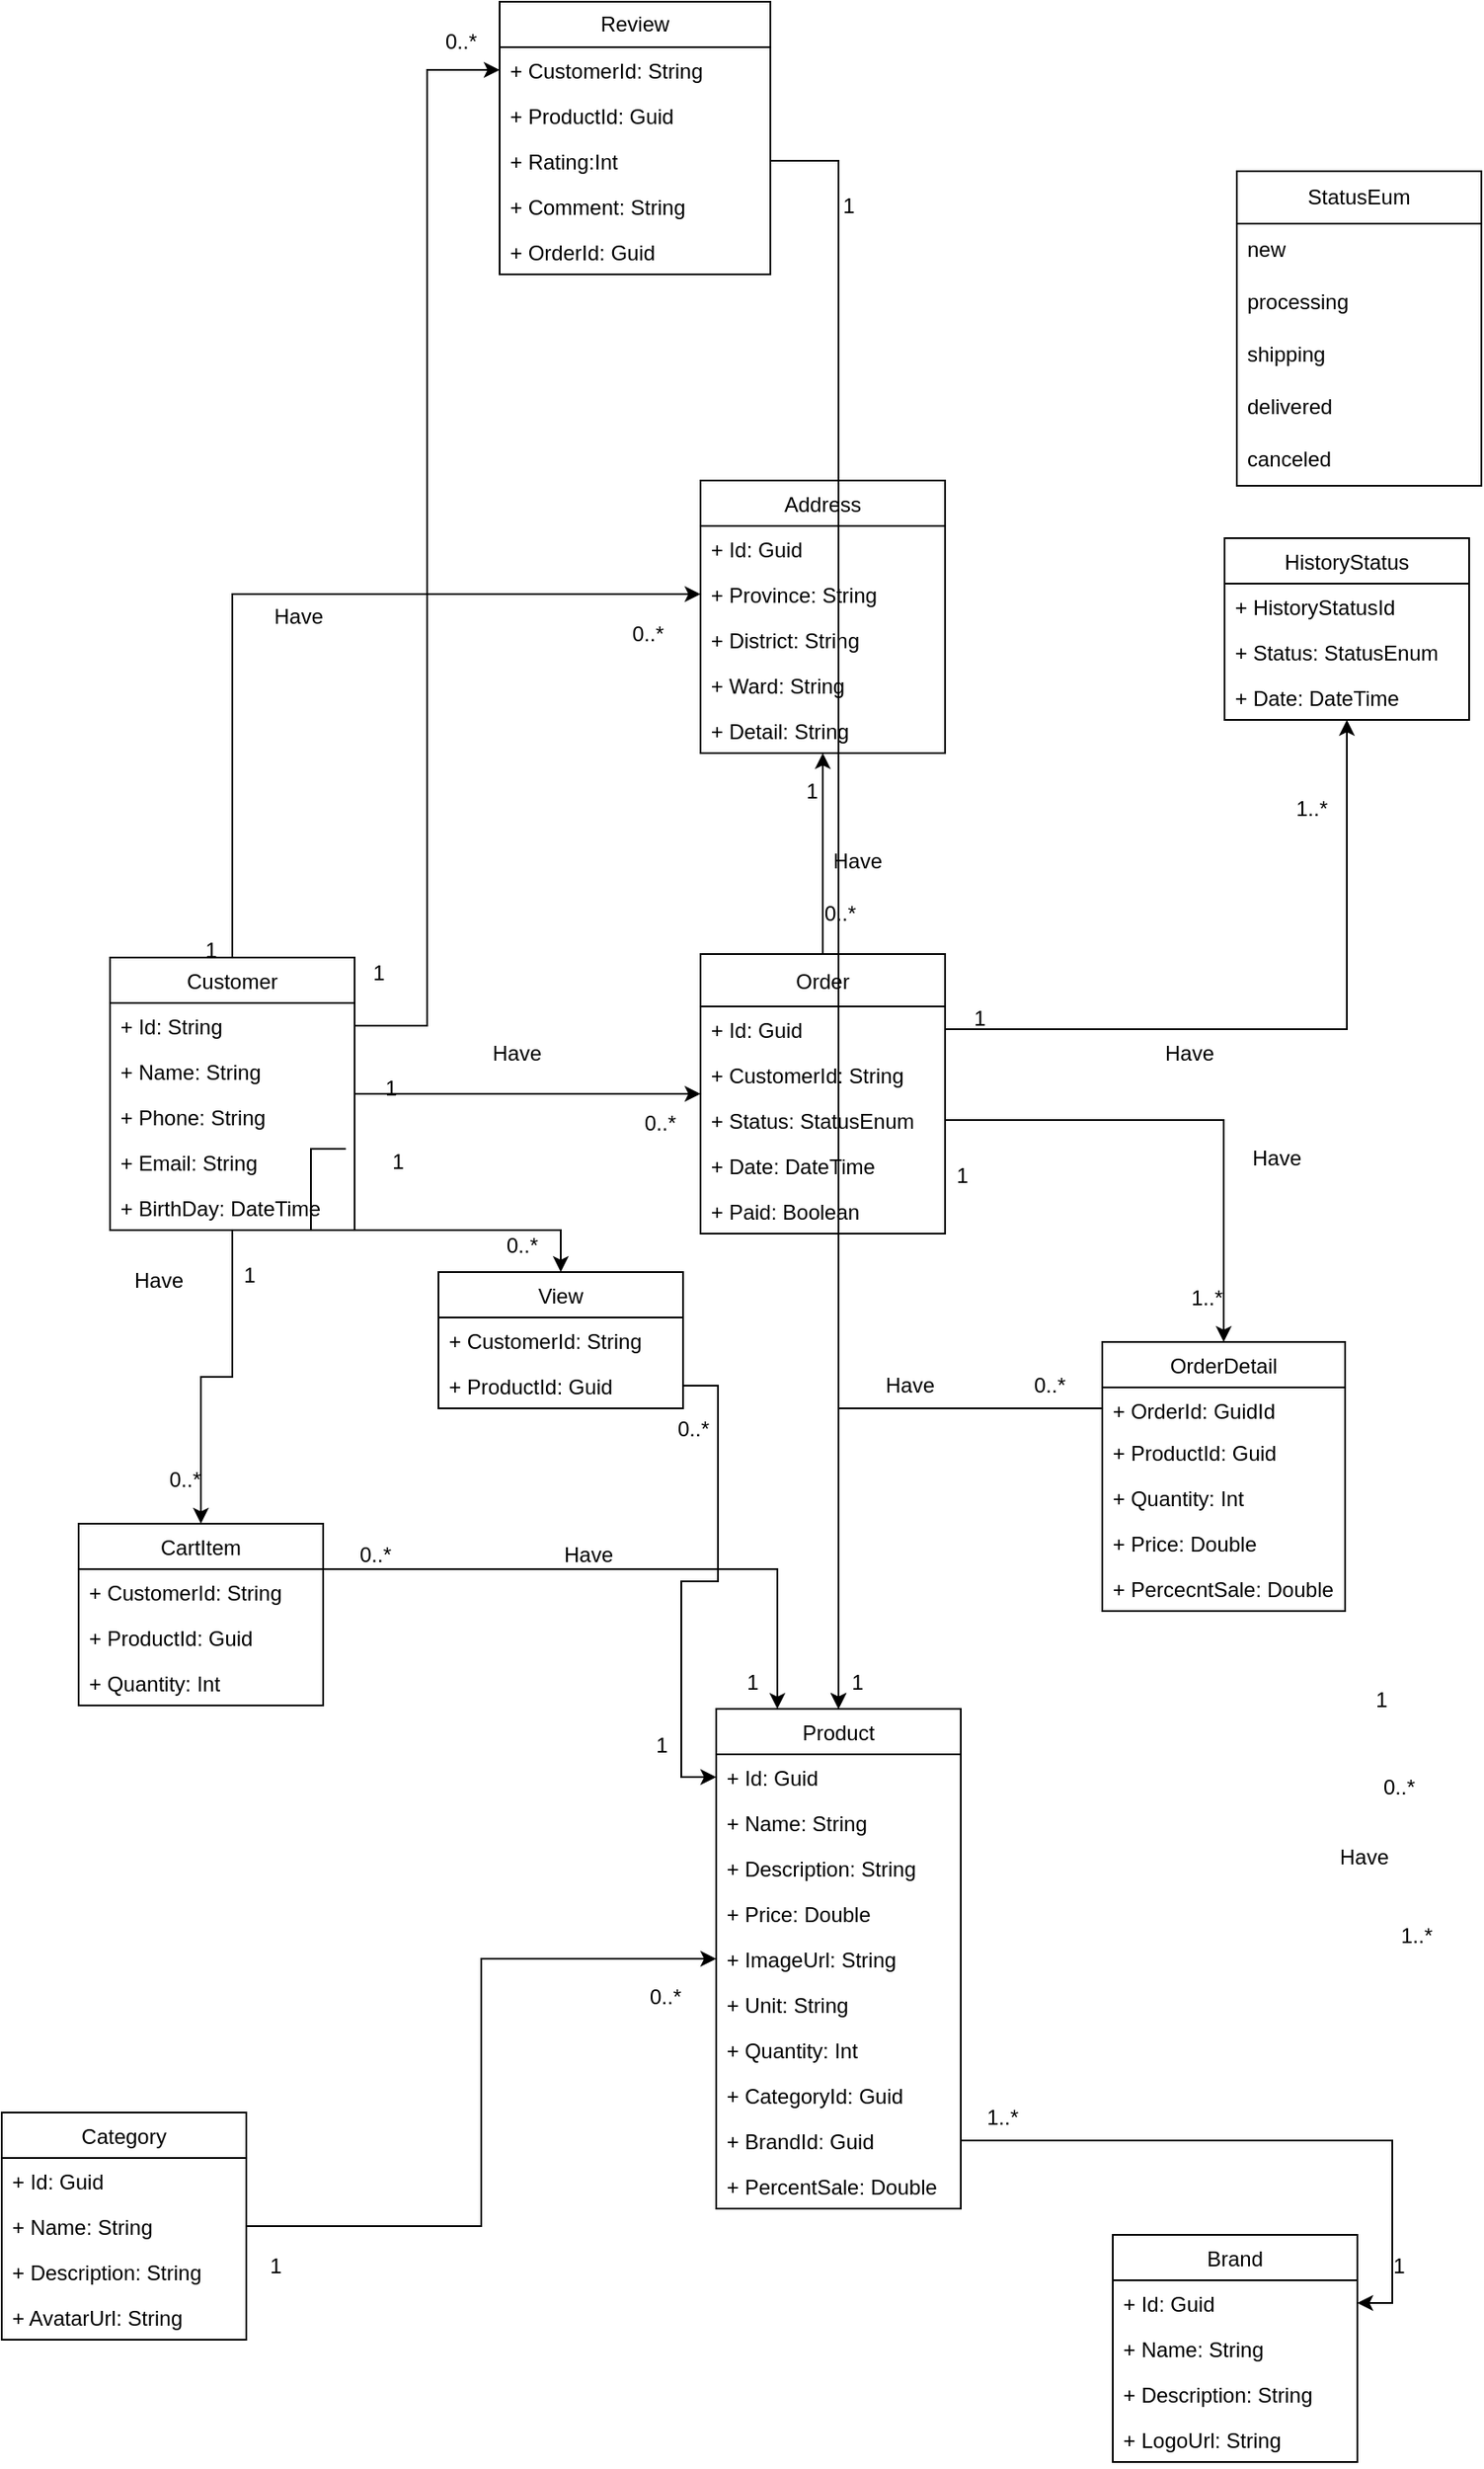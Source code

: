 <mxfile version="21.0.6" type="device"><diagram id="C5RBs43oDa-KdzZeNtuy" name="Page-1"><mxGraphModel dx="2977" dy="2084" grid="0" gridSize="10" guides="1" tooltips="1" connect="1" arrows="1" fold="1" page="1" pageScale="1" pageWidth="827" pageHeight="1169" math="0" shadow="0"><root><mxCell id="WIyWlLk6GJQsqaUBKTNV-0"/><mxCell id="WIyWlLk6GJQsqaUBKTNV-1" parent="WIyWlLk6GJQsqaUBKTNV-0"/><mxCell id="mDzmJwolwOswNW1QWuej-16" value="Category" style="swimlane;fontStyle=0;childLayout=stackLayout;horizontal=1;startSize=26;fillColor=none;horizontalStack=0;resizeParent=1;resizeParentMax=0;resizeLast=0;collapsible=1;marginBottom=0;" parent="WIyWlLk6GJQsqaUBKTNV-1" vertex="1"><mxGeometry x="-20" y="701" width="140" height="130" as="geometry"/></mxCell><mxCell id="mDzmJwolwOswNW1QWuej-17" value="+ Id: Guid" style="text;strokeColor=none;fillColor=none;align=left;verticalAlign=top;spacingLeft=4;spacingRight=4;overflow=hidden;rotatable=0;points=[[0,0.5],[1,0.5]];portConstraint=eastwest;" parent="mDzmJwolwOswNW1QWuej-16" vertex="1"><mxGeometry y="26" width="140" height="26" as="geometry"/></mxCell><mxCell id="mDzmJwolwOswNW1QWuej-18" value="+ Name: String" style="text;strokeColor=none;fillColor=none;align=left;verticalAlign=top;spacingLeft=4;spacingRight=4;overflow=hidden;rotatable=0;points=[[0,0.5],[1,0.5]];portConstraint=eastwest;" parent="mDzmJwolwOswNW1QWuej-16" vertex="1"><mxGeometry y="52" width="140" height="26" as="geometry"/></mxCell><mxCell id="mDzmJwolwOswNW1QWuej-19" value="+ Description: String" style="text;strokeColor=none;fillColor=none;align=left;verticalAlign=top;spacingLeft=4;spacingRight=4;overflow=hidden;rotatable=0;points=[[0,0.5],[1,0.5]];portConstraint=eastwest;" parent="mDzmJwolwOswNW1QWuej-16" vertex="1"><mxGeometry y="78" width="140" height="26" as="geometry"/></mxCell><mxCell id="mDzmJwolwOswNW1QWuej-20" value="+ AvatarUrl: String" style="text;strokeColor=none;fillColor=none;align=left;verticalAlign=top;spacingLeft=4;spacingRight=4;overflow=hidden;rotatable=0;points=[[0,0.5],[1,0.5]];portConstraint=eastwest;" parent="mDzmJwolwOswNW1QWuej-16" vertex="1"><mxGeometry y="104" width="140" height="26" as="geometry"/></mxCell><mxCell id="mDzmJwolwOswNW1QWuej-94" style="edgeStyle=orthogonalEdgeStyle;rounded=0;orthogonalLoop=1;jettySize=auto;html=1;exitX=1;exitY=0.25;exitDx=0;exitDy=0;entryX=0.25;entryY=0;entryDx=0;entryDy=0;" parent="WIyWlLk6GJQsqaUBKTNV-1" source="mDzmJwolwOswNW1QWuej-21" target="mDzmJwolwOswNW1QWuej-0" edge="1"><mxGeometry relative="1" as="geometry"/></mxCell><mxCell id="mDzmJwolwOswNW1QWuej-21" value="CartItem" style="swimlane;fontStyle=0;childLayout=stackLayout;horizontal=1;startSize=26;fillColor=none;horizontalStack=0;resizeParent=1;resizeParentMax=0;resizeLast=0;collapsible=1;marginBottom=0;" parent="WIyWlLk6GJQsqaUBKTNV-1" vertex="1"><mxGeometry x="24" y="364" width="140" height="104" as="geometry"/></mxCell><mxCell id="mDzmJwolwOswNW1QWuej-23" value="+ CustomerId: String" style="text;strokeColor=none;fillColor=none;align=left;verticalAlign=top;spacingLeft=4;spacingRight=4;overflow=hidden;rotatable=0;points=[[0,0.5],[1,0.5]];portConstraint=eastwest;" parent="mDzmJwolwOswNW1QWuej-21" vertex="1"><mxGeometry y="26" width="140" height="26" as="geometry"/></mxCell><mxCell id="mDzmJwolwOswNW1QWuej-24" value="+ ProductId: Guid" style="text;strokeColor=none;fillColor=none;align=left;verticalAlign=top;spacingLeft=4;spacingRight=4;overflow=hidden;rotatable=0;points=[[0,0.5],[1,0.5]];portConstraint=eastwest;" parent="mDzmJwolwOswNW1QWuej-21" vertex="1"><mxGeometry y="52" width="140" height="26" as="geometry"/></mxCell><mxCell id="mDzmJwolwOswNW1QWuej-25" value="+ Quantity: Int" style="text;strokeColor=none;fillColor=none;align=left;verticalAlign=top;spacingLeft=4;spacingRight=4;overflow=hidden;rotatable=0;points=[[0,0.5],[1,0.5]];portConstraint=eastwest;" parent="mDzmJwolwOswNW1QWuej-21" vertex="1"><mxGeometry y="78" width="140" height="26" as="geometry"/></mxCell><mxCell id="mDzmJwolwOswNW1QWuej-26" value="Address" style="swimlane;fontStyle=0;childLayout=stackLayout;horizontal=1;startSize=26;fillColor=none;horizontalStack=0;resizeParent=1;resizeParentMax=0;resizeLast=0;collapsible=1;marginBottom=0;" parent="WIyWlLk6GJQsqaUBKTNV-1" vertex="1"><mxGeometry x="380" y="-233" width="140" height="156" as="geometry"/></mxCell><mxCell id="mDzmJwolwOswNW1QWuej-27" value="+ Id: Guid" style="text;strokeColor=none;fillColor=none;align=left;verticalAlign=top;spacingLeft=4;spacingRight=4;overflow=hidden;rotatable=0;points=[[0,0.5],[1,0.5]];portConstraint=eastwest;" parent="mDzmJwolwOswNW1QWuej-26" vertex="1"><mxGeometry y="26" width="140" height="26" as="geometry"/></mxCell><mxCell id="mDzmJwolwOswNW1QWuej-28" value="+ Province: String" style="text;strokeColor=none;fillColor=none;align=left;verticalAlign=top;spacingLeft=4;spacingRight=4;overflow=hidden;rotatable=0;points=[[0,0.5],[1,0.5]];portConstraint=eastwest;" parent="mDzmJwolwOswNW1QWuej-26" vertex="1"><mxGeometry y="52" width="140" height="26" as="geometry"/></mxCell><mxCell id="mDzmJwolwOswNW1QWuej-29" value="+ District: String" style="text;strokeColor=none;fillColor=none;align=left;verticalAlign=top;spacingLeft=4;spacingRight=4;overflow=hidden;rotatable=0;points=[[0,0.5],[1,0.5]];portConstraint=eastwest;" parent="mDzmJwolwOswNW1QWuej-26" vertex="1"><mxGeometry y="78" width="140" height="26" as="geometry"/></mxCell><mxCell id="mDzmJwolwOswNW1QWuej-30" value="+ Ward: String" style="text;strokeColor=none;fillColor=none;align=left;verticalAlign=top;spacingLeft=4;spacingRight=4;overflow=hidden;rotatable=0;points=[[0,0.5],[1,0.5]];portConstraint=eastwest;" parent="mDzmJwolwOswNW1QWuej-26" vertex="1"><mxGeometry y="104" width="140" height="26" as="geometry"/></mxCell><mxCell id="k-5oP7KKYX7GasBhULWU-1" value="+ Detail: String" style="text;strokeColor=none;fillColor=none;align=left;verticalAlign=top;spacingLeft=4;spacingRight=4;overflow=hidden;rotatable=0;points=[[0,0.5],[1,0.5]];portConstraint=eastwest;" parent="mDzmJwolwOswNW1QWuej-26" vertex="1"><mxGeometry y="130" width="140" height="26" as="geometry"/></mxCell><mxCell id="mDzmJwolwOswNW1QWuej-96" style="edgeStyle=orthogonalEdgeStyle;rounded=0;orthogonalLoop=1;jettySize=auto;html=1;exitX=0.5;exitY=0;exitDx=0;exitDy=0;" parent="WIyWlLk6GJQsqaUBKTNV-1" source="mDzmJwolwOswNW1QWuej-36" target="mDzmJwolwOswNW1QWuej-26" edge="1"><mxGeometry relative="1" as="geometry"/></mxCell><mxCell id="mDzmJwolwOswNW1QWuej-36" value="Order" style="swimlane;fontStyle=0;childLayout=stackLayout;horizontal=1;startSize=30;fillColor=none;horizontalStack=0;resizeParent=1;resizeParentMax=0;resizeLast=0;collapsible=1;marginBottom=0;" parent="WIyWlLk6GJQsqaUBKTNV-1" vertex="1"><mxGeometry x="380" y="38" width="140" height="160" as="geometry"/></mxCell><mxCell id="mDzmJwolwOswNW1QWuej-37" value="+ Id: Guid" style="text;strokeColor=none;fillColor=none;align=left;verticalAlign=top;spacingLeft=4;spacingRight=4;overflow=hidden;rotatable=0;points=[[0,0.5],[1,0.5]];portConstraint=eastwest;" parent="mDzmJwolwOswNW1QWuej-36" vertex="1"><mxGeometry y="30" width="140" height="26" as="geometry"/></mxCell><mxCell id="mDzmJwolwOswNW1QWuej-38" value="+ CustomerId: String" style="text;strokeColor=none;fillColor=none;align=left;verticalAlign=top;spacingLeft=4;spacingRight=4;overflow=hidden;rotatable=0;points=[[0,0.5],[1,0.5]];portConstraint=eastwest;" parent="mDzmJwolwOswNW1QWuej-36" vertex="1"><mxGeometry y="56" width="140" height="26" as="geometry"/></mxCell><mxCell id="mDzmJwolwOswNW1QWuej-39" value="+ Status: StatusEnum" style="text;strokeColor=none;fillColor=none;align=left;verticalAlign=top;spacingLeft=4;spacingRight=4;overflow=hidden;rotatable=0;points=[[0,0.5],[1,0.5]];portConstraint=eastwest;" parent="mDzmJwolwOswNW1QWuej-36" vertex="1"><mxGeometry y="82" width="140" height="26" as="geometry"/></mxCell><mxCell id="mDzmJwolwOswNW1QWuej-40" value="+ Date: DateTime" style="text;strokeColor=none;fillColor=none;align=left;verticalAlign=top;spacingLeft=4;spacingRight=4;overflow=hidden;rotatable=0;points=[[0,0.5],[1,0.5]];portConstraint=eastwest;" parent="mDzmJwolwOswNW1QWuej-36" vertex="1"><mxGeometry y="108" width="140" height="26" as="geometry"/></mxCell><mxCell id="k-5oP7KKYX7GasBhULWU-15" value="+ Paid: Boolean" style="text;strokeColor=none;fillColor=none;align=left;verticalAlign=top;spacingLeft=4;spacingRight=4;overflow=hidden;rotatable=0;points=[[0,0.5],[1,0.5]];portConstraint=eastwest;" parent="mDzmJwolwOswNW1QWuej-36" vertex="1"><mxGeometry y="134" width="140" height="26" as="geometry"/></mxCell><mxCell id="mDzmJwolwOswNW1QWuej-41" value="OrderDetail" style="swimlane;fontStyle=0;childLayout=stackLayout;horizontal=1;startSize=26;fillColor=none;horizontalStack=0;resizeParent=1;resizeParentMax=0;resizeLast=0;collapsible=1;marginBottom=0;" parent="WIyWlLk6GJQsqaUBKTNV-1" vertex="1"><mxGeometry x="610" y="260" width="139" height="154" as="geometry"/></mxCell><mxCell id="mDzmJwolwOswNW1QWuej-42" value="+ OrderId: GuidId" style="text;strokeColor=none;fillColor=none;align=left;verticalAlign=top;spacingLeft=4;spacingRight=4;overflow=hidden;rotatable=0;points=[[0,0.5],[1,0.5]];portConstraint=eastwest;" parent="mDzmJwolwOswNW1QWuej-41" vertex="1"><mxGeometry y="26" width="139" height="24" as="geometry"/></mxCell><mxCell id="mDzmJwolwOswNW1QWuej-43" value="+ ProductId: Guid" style="text;strokeColor=none;fillColor=none;align=left;verticalAlign=top;spacingLeft=4;spacingRight=4;overflow=hidden;rotatable=0;points=[[0,0.5],[1,0.5]];portConstraint=eastwest;" parent="mDzmJwolwOswNW1QWuej-41" vertex="1"><mxGeometry y="50" width="139" height="26" as="geometry"/></mxCell><mxCell id="mDzmJwolwOswNW1QWuej-44" value="+ Quantity: Int" style="text;strokeColor=none;fillColor=none;align=left;verticalAlign=top;spacingLeft=4;spacingRight=4;overflow=hidden;rotatable=0;points=[[0,0.5],[1,0.5]];portConstraint=eastwest;" parent="mDzmJwolwOswNW1QWuej-41" vertex="1"><mxGeometry y="76" width="139" height="26" as="geometry"/></mxCell><mxCell id="mDzmJwolwOswNW1QWuej-45" value="+ Price: Double" style="text;strokeColor=none;fillColor=none;align=left;verticalAlign=top;spacingLeft=4;spacingRight=4;overflow=hidden;rotatable=0;points=[[0,0.5],[1,0.5]];portConstraint=eastwest;" parent="mDzmJwolwOswNW1QWuej-41" vertex="1"><mxGeometry y="102" width="139" height="26" as="geometry"/></mxCell><mxCell id="qrwldXHXab-Jfri_0_U7-14" value="+ PercecntSale: Double" style="text;strokeColor=none;fillColor=none;align=left;verticalAlign=top;spacingLeft=4;spacingRight=4;overflow=hidden;rotatable=0;points=[[0,0.5],[1,0.5]];portConstraint=eastwest;" parent="mDzmJwolwOswNW1QWuej-41" vertex="1"><mxGeometry y="128" width="139" height="26" as="geometry"/></mxCell><mxCell id="mDzmJwolwOswNW1QWuej-46" value="HistoryStatus" style="swimlane;fontStyle=0;childLayout=stackLayout;horizontal=1;startSize=26;fillColor=none;horizontalStack=0;resizeParent=1;resizeParentMax=0;resizeLast=0;collapsible=1;marginBottom=0;" parent="WIyWlLk6GJQsqaUBKTNV-1" vertex="1"><mxGeometry x="680" y="-200" width="140" height="104" as="geometry"/></mxCell><mxCell id="mDzmJwolwOswNW1QWuej-47" value="+ HistoryStatusId" style="text;strokeColor=none;fillColor=none;align=left;verticalAlign=top;spacingLeft=4;spacingRight=4;overflow=hidden;rotatable=0;points=[[0,0.5],[1,0.5]];portConstraint=eastwest;" parent="mDzmJwolwOswNW1QWuej-46" vertex="1"><mxGeometry y="26" width="140" height="26" as="geometry"/></mxCell><mxCell id="mDzmJwolwOswNW1QWuej-48" value="+ Status: StatusEnum" style="text;strokeColor=none;fillColor=none;align=left;verticalAlign=top;spacingLeft=4;spacingRight=4;overflow=hidden;rotatable=0;points=[[0,0.5],[1,0.5]];portConstraint=eastwest;" parent="mDzmJwolwOswNW1QWuej-46" vertex="1"><mxGeometry y="52" width="140" height="26" as="geometry"/></mxCell><mxCell id="mDzmJwolwOswNW1QWuej-49" value="+ Date: DateTime" style="text;strokeColor=none;fillColor=none;align=left;verticalAlign=top;spacingLeft=4;spacingRight=4;overflow=hidden;rotatable=0;points=[[0,0.5],[1,0.5]];portConstraint=eastwest;" parent="mDzmJwolwOswNW1QWuej-46" vertex="1"><mxGeometry y="78" width="140" height="26" as="geometry"/></mxCell><mxCell id="mDzmJwolwOswNW1QWuej-61" value="0..*" style="text;html=1;strokeColor=none;fillColor=none;align=center;verticalAlign=middle;whiteSpace=wrap;rounded=0;" parent="WIyWlLk6GJQsqaUBKTNV-1" vertex="1"><mxGeometry x="164" y="367" width="60" height="30" as="geometry"/></mxCell><mxCell id="mDzmJwolwOswNW1QWuej-62" value="1..*" style="text;html=1;strokeColor=none;fillColor=none;align=center;verticalAlign=middle;whiteSpace=wrap;rounded=0;" parent="WIyWlLk6GJQsqaUBKTNV-1" vertex="1"><mxGeometry x="760" y="585" width="60" height="30" as="geometry"/></mxCell><mxCell id="mDzmJwolwOswNW1QWuej-65" value="" style="group" parent="WIyWlLk6GJQsqaUBKTNV-1" vertex="1" connectable="0"><mxGeometry x="170" y="100" width="220" height="50" as="geometry"/></mxCell><mxCell id="mDzmJwolwOswNW1QWuej-63" value="1" style="text;html=1;strokeColor=none;fillColor=none;align=center;verticalAlign=middle;whiteSpace=wrap;rounded=0;" parent="mDzmJwolwOswNW1QWuej-65" vertex="1"><mxGeometry width="66" height="30" as="geometry"/></mxCell><mxCell id="mDzmJwolwOswNW1QWuej-64" value="0..*" style="text;html=1;strokeColor=none;fillColor=none;align=center;verticalAlign=middle;whiteSpace=wrap;rounded=0;" parent="mDzmJwolwOswNW1QWuej-65" vertex="1"><mxGeometry x="154" y="20" width="66" height="30" as="geometry"/></mxCell><mxCell id="mDzmJwolwOswNW1QWuej-80" value="" style="group" parent="WIyWlLk6GJQsqaUBKTNV-1" vertex="1" connectable="0"><mxGeometry x="500" y="150" width="200" height="100" as="geometry"/></mxCell><mxCell id="mDzmJwolwOswNW1QWuej-78" value="" style="group" parent="mDzmJwolwOswNW1QWuej-80" vertex="1" connectable="0"><mxGeometry x="140" y="70" width="60" height="30" as="geometry"/></mxCell><mxCell id="mDzmJwolwOswNW1QWuej-77" value="1..*" style="text;html=1;strokeColor=none;fillColor=none;align=center;verticalAlign=middle;whiteSpace=wrap;rounded=0;" parent="mDzmJwolwOswNW1QWuej-78" vertex="1"><mxGeometry width="60" height="30" as="geometry"/></mxCell><mxCell id="mDzmJwolwOswNW1QWuej-76" style="edgeStyle=orthogonalEdgeStyle;rounded=0;orthogonalLoop=1;jettySize=auto;html=1;exitX=1;exitY=0.5;exitDx=0;exitDy=0;" parent="mDzmJwolwOswNW1QWuej-80" source="mDzmJwolwOswNW1QWuej-39" target="mDzmJwolwOswNW1QWuej-41" edge="1"><mxGeometry relative="1" as="geometry"/></mxCell><mxCell id="mDzmJwolwOswNW1QWuej-79" value="1" style="text;html=1;strokeColor=none;fillColor=none;align=center;verticalAlign=middle;whiteSpace=wrap;rounded=0;" parent="mDzmJwolwOswNW1QWuej-80" vertex="1"><mxGeometry width="60" height="30" as="geometry"/></mxCell><mxCell id="mDzmJwolwOswNW1QWuej-84" value="" style="group" parent="WIyWlLk6GJQsqaUBKTNV-1" vertex="1" connectable="0"><mxGeometry x="48" y="199" width="111" height="163" as="geometry"/></mxCell><mxCell id="mDzmJwolwOswNW1QWuej-82" value="1" style="text;html=1;strokeColor=none;fillColor=none;align=center;verticalAlign=middle;whiteSpace=wrap;rounded=0;" parent="mDzmJwolwOswNW1QWuej-84" vertex="1"><mxGeometry x="37" width="74" height="45.278" as="geometry"/></mxCell><mxCell id="mDzmJwolwOswNW1QWuej-83" value="0..*" style="text;html=1;strokeColor=none;fillColor=none;align=center;verticalAlign=middle;whiteSpace=wrap;rounded=0;" parent="mDzmJwolwOswNW1QWuej-84" vertex="1"><mxGeometry y="117.722" width="74" height="45.278" as="geometry"/></mxCell><mxCell id="mDzmJwolwOswNW1QWuej-100" value="0..*" style="text;html=1;strokeColor=none;fillColor=none;align=center;verticalAlign=middle;whiteSpace=wrap;rounded=0;" parent="WIyWlLk6GJQsqaUBKTNV-1" vertex="1"><mxGeometry x="750" y="500" width="60" height="30" as="geometry"/></mxCell><mxCell id="mDzmJwolwOswNW1QWuej-104" value="1" style="text;html=1;strokeColor=none;fillColor=none;align=center;verticalAlign=middle;whiteSpace=wrap;rounded=0;" parent="WIyWlLk6GJQsqaUBKTNV-1" vertex="1"><mxGeometry x="380" y="440" width="60" height="30" as="geometry"/></mxCell><mxCell id="mDzmJwolwOswNW1QWuej-106" value="0..*" style="text;html=1;strokeColor=none;fillColor=none;align=center;verticalAlign=middle;whiteSpace=wrap;rounded=0;" parent="WIyWlLk6GJQsqaUBKTNV-1" vertex="1"><mxGeometry x="320" y="-160" width="60" height="30" as="geometry"/></mxCell><mxCell id="mDzmJwolwOswNW1QWuej-109" value="" style="group" parent="WIyWlLk6GJQsqaUBKTNV-1" vertex="1" connectable="0"><mxGeometry x="70" y="-147" width="310" height="343" as="geometry"/></mxCell><mxCell id="mDzmJwolwOswNW1QWuej-105" value="1" style="text;html=1;strokeColor=none;fillColor=none;align=center;verticalAlign=middle;whiteSpace=wrap;rounded=0;" parent="mDzmJwolwOswNW1QWuej-109" vertex="1"><mxGeometry y="168" width="60" height="30" as="geometry"/></mxCell><mxCell id="mDzmJwolwOswNW1QWuej-31" value="Customer" style="swimlane;fontStyle=0;childLayout=stackLayout;horizontal=1;startSize=26;fillColor=none;horizontalStack=0;resizeParent=1;resizeParentMax=0;resizeLast=0;collapsible=1;marginBottom=0;" parent="mDzmJwolwOswNW1QWuej-109" vertex="1"><mxGeometry x="-28" y="187" width="140" height="156" as="geometry"/></mxCell><mxCell id="k-5oP7KKYX7GasBhULWU-0" value="+ Id: String" style="text;strokeColor=none;fillColor=none;align=left;verticalAlign=top;spacingLeft=4;spacingRight=4;overflow=hidden;rotatable=0;points=[[0,0.5],[1,0.5]];portConstraint=eastwest;" parent="mDzmJwolwOswNW1QWuej-31" vertex="1"><mxGeometry y="26" width="140" height="26" as="geometry"/></mxCell><mxCell id="mDzmJwolwOswNW1QWuej-32" value="+ Name: String" style="text;strokeColor=none;fillColor=none;align=left;verticalAlign=top;spacingLeft=4;spacingRight=4;overflow=hidden;rotatable=0;points=[[0,0.5],[1,0.5]];portConstraint=eastwest;" parent="mDzmJwolwOswNW1QWuej-31" vertex="1"><mxGeometry y="52" width="140" height="26" as="geometry"/></mxCell><mxCell id="mDzmJwolwOswNW1QWuej-33" value="+ Phone: String" style="text;strokeColor=none;fillColor=none;align=left;verticalAlign=top;spacingLeft=4;spacingRight=4;overflow=hidden;rotatable=0;points=[[0,0.5],[1,0.5]];portConstraint=eastwest;" parent="mDzmJwolwOswNW1QWuej-31" vertex="1"><mxGeometry y="78" width="140" height="26" as="geometry"/></mxCell><mxCell id="mDzmJwolwOswNW1QWuej-34" value="+ Email: String" style="text;strokeColor=none;fillColor=none;align=left;verticalAlign=top;spacingLeft=4;spacingRight=4;overflow=hidden;rotatable=0;points=[[0,0.5],[1,0.5]];portConstraint=eastwest;" parent="mDzmJwolwOswNW1QWuej-31" vertex="1"><mxGeometry y="104" width="140" height="26" as="geometry"/></mxCell><mxCell id="mDzmJwolwOswNW1QWuej-35" value="+ BirthDay: DateTime" style="text;strokeColor=none;fillColor=none;align=left;verticalAlign=top;spacingLeft=4;spacingRight=4;overflow=hidden;rotatable=0;points=[[0,0.5],[1,0.5]];portConstraint=eastwest;" parent="mDzmJwolwOswNW1QWuej-31" vertex="1"><mxGeometry y="130" width="140" height="26" as="geometry"/></mxCell><mxCell id="Qe8w1VolT2GmPhQDjjeO-1" value="1" style="text;html=1;strokeColor=none;fillColor=none;align=center;verticalAlign=middle;whiteSpace=wrap;rounded=0;" parent="mDzmJwolwOswNW1QWuej-109" vertex="1"><mxGeometry x="107" y="289" width="60" height="30" as="geometry"/></mxCell><mxCell id="RjbjOwiAcgqa1nEJujHr-13" value="1" style="text;html=1;strokeColor=none;fillColor=none;align=center;verticalAlign=middle;whiteSpace=wrap;rounded=0;" parent="mDzmJwolwOswNW1QWuej-109" vertex="1"><mxGeometry x="96" y="181" width="60" height="30" as="geometry"/></mxCell><mxCell id="mDzmJwolwOswNW1QWuej-110" value="1" style="text;html=1;strokeColor=none;fillColor=none;align=center;verticalAlign=middle;whiteSpace=wrap;rounded=0;" parent="WIyWlLk6GJQsqaUBKTNV-1" vertex="1"><mxGeometry x="414" y="-70" width="60" height="30" as="geometry"/></mxCell><mxCell id="mDzmJwolwOswNW1QWuej-111" value="0..*" style="text;html=1;strokeColor=none;fillColor=none;align=center;verticalAlign=middle;whiteSpace=wrap;rounded=0;" parent="WIyWlLk6GJQsqaUBKTNV-1" vertex="1"><mxGeometry x="430" width="60" height="30" as="geometry"/></mxCell><mxCell id="mDzmJwolwOswNW1QWuej-112" value="1" style="text;html=1;strokeColor=none;fillColor=none;align=center;verticalAlign=middle;whiteSpace=wrap;rounded=0;" parent="WIyWlLk6GJQsqaUBKTNV-1" vertex="1"><mxGeometry x="740" y="450" width="60" height="30" as="geometry"/></mxCell><mxCell id="mDzmJwolwOswNW1QWuej-117" value="" style="group" parent="WIyWlLk6GJQsqaUBKTNV-1" vertex="1" connectable="0"><mxGeometry x="510" y="-60" width="250" height="150" as="geometry"/></mxCell><mxCell id="mDzmJwolwOswNW1QWuej-97" style="edgeStyle=orthogonalEdgeStyle;rounded=0;orthogonalLoop=1;jettySize=auto;html=1;exitX=1;exitY=0.5;exitDx=0;exitDy=0;" parent="mDzmJwolwOswNW1QWuej-117" source="mDzmJwolwOswNW1QWuej-37" target="mDzmJwolwOswNW1QWuej-46" edge="1"><mxGeometry relative="1" as="geometry"/></mxCell><mxCell id="mDzmJwolwOswNW1QWuej-98" value="1" style="text;html=1;strokeColor=none;fillColor=none;align=center;verticalAlign=middle;whiteSpace=wrap;rounded=0;" parent="mDzmJwolwOswNW1QWuej-117" vertex="1"><mxGeometry y="120" width="60" height="30" as="geometry"/></mxCell><mxCell id="mDzmJwolwOswNW1QWuej-113" value="1..*" style="text;html=1;strokeColor=none;fillColor=none;align=center;verticalAlign=middle;whiteSpace=wrap;rounded=0;" parent="mDzmJwolwOswNW1QWuej-117" vertex="1"><mxGeometry x="190" width="60" height="30" as="geometry"/></mxCell><mxCell id="mDzmJwolwOswNW1QWuej-121" value="Have" style="text;html=1;strokeColor=none;fillColor=none;align=center;verticalAlign=middle;whiteSpace=wrap;rounded=0;" parent="WIyWlLk6GJQsqaUBKTNV-1" vertex="1"><mxGeometry x="245" y="80" width="60" height="30" as="geometry"/></mxCell><mxCell id="mDzmJwolwOswNW1QWuej-122" value="Have" style="text;html=1;strokeColor=none;fillColor=none;align=center;verticalAlign=middle;whiteSpace=wrap;rounded=0;" parent="WIyWlLk6GJQsqaUBKTNV-1" vertex="1"><mxGeometry x="730" y="540" width="60" height="30" as="geometry"/></mxCell><mxCell id="mDzmJwolwOswNW1QWuej-123" value="Have" style="text;html=1;strokeColor=none;fillColor=none;align=center;verticalAlign=middle;whiteSpace=wrap;rounded=0;" parent="WIyWlLk6GJQsqaUBKTNV-1" vertex="1"><mxGeometry x="40" y="210" width="60" height="30" as="geometry"/></mxCell><mxCell id="mDzmJwolwOswNW1QWuej-124" value="Have" style="text;html=1;strokeColor=none;fillColor=none;align=center;verticalAlign=middle;whiteSpace=wrap;rounded=0;" parent="WIyWlLk6GJQsqaUBKTNV-1" vertex="1"><mxGeometry x="120" y="-170" width="60" height="30" as="geometry"/></mxCell><mxCell id="mDzmJwolwOswNW1QWuej-125" value="Have" style="text;html=1;strokeColor=none;fillColor=none;align=center;verticalAlign=middle;whiteSpace=wrap;rounded=0;" parent="WIyWlLk6GJQsqaUBKTNV-1" vertex="1"><mxGeometry x="630" y="80" width="60" height="30" as="geometry"/></mxCell><mxCell id="mDzmJwolwOswNW1QWuej-126" value="Have" style="text;html=1;strokeColor=none;fillColor=none;align=center;verticalAlign=middle;whiteSpace=wrap;rounded=0;" parent="WIyWlLk6GJQsqaUBKTNV-1" vertex="1"><mxGeometry x="440" y="-30" width="60" height="30" as="geometry"/></mxCell><mxCell id="mDzmJwolwOswNW1QWuej-127" value="Have" style="text;html=1;strokeColor=none;fillColor=none;align=center;verticalAlign=middle;whiteSpace=wrap;rounded=0;" parent="WIyWlLk6GJQsqaUBKTNV-1" vertex="1"><mxGeometry x="680" y="140" width="60" height="30" as="geometry"/></mxCell><mxCell id="mDzmJwolwOswNW1QWuej-129" value="Have" style="text;html=1;strokeColor=none;fillColor=none;align=center;verticalAlign=middle;whiteSpace=wrap;rounded=0;" parent="WIyWlLk6GJQsqaUBKTNV-1" vertex="1"><mxGeometry x="286" y="367" width="60" height="30" as="geometry"/></mxCell><mxCell id="mDzmJwolwOswNW1QWuej-128" value="Have" style="text;html=1;strokeColor=none;fillColor=none;align=center;verticalAlign=middle;whiteSpace=wrap;rounded=0;" parent="WIyWlLk6GJQsqaUBKTNV-1" vertex="1"><mxGeometry x="470" y="270" width="60" height="30" as="geometry"/></mxCell><mxCell id="mDzmJwolwOswNW1QWuej-137" value="" style="group" parent="WIyWlLk6GJQsqaUBKTNV-1" vertex="1" connectable="0"><mxGeometry x="440" y="270" width="170" height="382" as="geometry"/></mxCell><mxCell id="mDzmJwolwOswNW1QWuej-119" value="0..*" style="text;html=1;strokeColor=none;fillColor=none;align=center;verticalAlign=middle;whiteSpace=wrap;rounded=0;" parent="mDzmJwolwOswNW1QWuej-137" vertex="1"><mxGeometry x="110" width="60" height="30" as="geometry"/></mxCell><mxCell id="mDzmJwolwOswNW1QWuej-136" value="1" style="text;html=1;strokeColor=none;fillColor=none;align=center;verticalAlign=middle;whiteSpace=wrap;rounded=0;" parent="mDzmJwolwOswNW1QWuej-137" vertex="1"><mxGeometry y="170" width="60" height="30" as="geometry"/></mxCell><mxCell id="mDzmJwolwOswNW1QWuej-0" value="Product" style="swimlane;fontStyle=0;childLayout=stackLayout;horizontal=1;startSize=26;fillColor=none;horizontalStack=0;resizeParent=1;resizeParentMax=0;resizeLast=0;collapsible=1;marginBottom=0;" parent="mDzmJwolwOswNW1QWuej-137" vertex="1"><mxGeometry x="-51" y="200" width="140" height="286" as="geometry"/></mxCell><mxCell id="mDzmJwolwOswNW1QWuej-2" value="+ Id: Guid" style="text;strokeColor=none;fillColor=none;align=left;verticalAlign=top;spacingLeft=4;spacingRight=4;overflow=hidden;rotatable=0;points=[[0,0.5],[1,0.5]];portConstraint=eastwest;" parent="mDzmJwolwOswNW1QWuej-0" vertex="1"><mxGeometry y="26" width="140" height="26" as="geometry"/></mxCell><mxCell id="mDzmJwolwOswNW1QWuej-13" value="+ Name: String" style="text;strokeColor=none;fillColor=none;align=left;verticalAlign=top;spacingLeft=4;spacingRight=4;overflow=hidden;rotatable=0;points=[[0,0.5],[1,0.5]];portConstraint=eastwest;" parent="mDzmJwolwOswNW1QWuej-0" vertex="1"><mxGeometry y="52" width="140" height="26" as="geometry"/></mxCell><mxCell id="mDzmJwolwOswNW1QWuej-14" value="+ Description: String" style="text;strokeColor=none;fillColor=none;align=left;verticalAlign=top;spacingLeft=4;spacingRight=4;overflow=hidden;rotatable=0;points=[[0,0.5],[1,0.5]];portConstraint=eastwest;" parent="mDzmJwolwOswNW1QWuej-0" vertex="1"><mxGeometry y="78" width="140" height="26" as="geometry"/></mxCell><mxCell id="k-5oP7KKYX7GasBhULWU-3" value="+ Price: Double" style="text;strokeColor=none;fillColor=none;align=left;verticalAlign=top;spacingLeft=4;spacingRight=4;overflow=hidden;rotatable=0;points=[[0,0.5],[1,0.5]];portConstraint=eastwest;" parent="mDzmJwolwOswNW1QWuej-0" vertex="1"><mxGeometry y="104" width="140" height="26" as="geometry"/></mxCell><mxCell id="mDzmJwolwOswNW1QWuej-15" value="+ ImageUrl: String" style="text;strokeColor=none;fillColor=none;align=left;verticalAlign=top;spacingLeft=4;spacingRight=4;overflow=hidden;rotatable=0;points=[[0,0.5],[1,0.5]];portConstraint=eastwest;" parent="mDzmJwolwOswNW1QWuej-0" vertex="1"><mxGeometry y="130" width="140" height="26" as="geometry"/></mxCell><mxCell id="k-5oP7KKYX7GasBhULWU-5" value="+ Unit: String" style="text;strokeColor=none;fillColor=none;align=left;verticalAlign=top;spacingLeft=4;spacingRight=4;overflow=hidden;rotatable=0;points=[[0,0.5],[1,0.5]];portConstraint=eastwest;" parent="mDzmJwolwOswNW1QWuej-0" vertex="1"><mxGeometry y="156" width="140" height="26" as="geometry"/></mxCell><mxCell id="k-5oP7KKYX7GasBhULWU-4" value="+ Quantity: Int" style="text;strokeColor=none;fillColor=none;align=left;verticalAlign=top;spacingLeft=4;spacingRight=4;overflow=hidden;rotatable=0;points=[[0,0.5],[1,0.5]];portConstraint=eastwest;" parent="mDzmJwolwOswNW1QWuej-0" vertex="1"><mxGeometry y="182" width="140" height="26" as="geometry"/></mxCell><mxCell id="k-5oP7KKYX7GasBhULWU-2" value="+ CategoryId: Guid" style="text;strokeColor=none;fillColor=none;align=left;verticalAlign=top;spacingLeft=4;spacingRight=4;overflow=hidden;rotatable=0;points=[[0,0.5],[1,0.5]];portConstraint=eastwest;" parent="mDzmJwolwOswNW1QWuej-0" vertex="1"><mxGeometry y="208" width="140" height="26" as="geometry"/></mxCell><mxCell id="qrwldXHXab-Jfri_0_U7-6" value="+ BrandId: Guid" style="text;strokeColor=none;fillColor=none;align=left;verticalAlign=top;spacingLeft=4;spacingRight=4;overflow=hidden;rotatable=0;points=[[0,0.5],[1,0.5]];portConstraint=eastwest;" parent="mDzmJwolwOswNW1QWuej-0" vertex="1"><mxGeometry y="234" width="140" height="26" as="geometry"/></mxCell><mxCell id="qrwldXHXab-Jfri_0_U7-13" value="+ PercentSale: Double" style="text;strokeColor=none;fillColor=none;align=left;verticalAlign=top;spacingLeft=4;spacingRight=4;overflow=hidden;rotatable=0;points=[[0,0.5],[1,0.5]];portConstraint=eastwest;" parent="mDzmJwolwOswNW1QWuej-0" vertex="1"><mxGeometry y="260" width="140" height="26" as="geometry"/></mxCell><mxCell id="mDzmJwolwOswNW1QWuej-58" style="edgeStyle=orthogonalEdgeStyle;rounded=0;orthogonalLoop=1;jettySize=auto;html=1;" parent="WIyWlLk6GJQsqaUBKTNV-1" source="mDzmJwolwOswNW1QWuej-31" target="mDzmJwolwOswNW1QWuej-36" edge="1"><mxGeometry relative="1" as="geometry"><mxPoint x="269" y="99" as="sourcePoint"/></mxGeometry></mxCell><mxCell id="mDzmJwolwOswNW1QWuej-81" style="edgeStyle=orthogonalEdgeStyle;rounded=0;orthogonalLoop=1;jettySize=auto;html=1;" parent="WIyWlLk6GJQsqaUBKTNV-1" source="mDzmJwolwOswNW1QWuej-31" target="mDzmJwolwOswNW1QWuej-21" edge="1"><mxGeometry relative="1" as="geometry"/></mxCell><mxCell id="mDzmJwolwOswNW1QWuej-95" style="edgeStyle=orthogonalEdgeStyle;rounded=0;orthogonalLoop=1;jettySize=auto;html=1;exitX=0.5;exitY=0;exitDx=0;exitDy=0;entryX=0;entryY=0.5;entryDx=0;entryDy=0;" parent="WIyWlLk6GJQsqaUBKTNV-1" source="mDzmJwolwOswNW1QWuej-31" target="mDzmJwolwOswNW1QWuej-28" edge="1"><mxGeometry relative="1" as="geometry"/></mxCell><mxCell id="mDzmJwolwOswNW1QWuej-93" style="edgeStyle=orthogonalEdgeStyle;rounded=0;orthogonalLoop=1;jettySize=auto;html=1;exitX=0;exitY=0.5;exitDx=0;exitDy=0;" parent="WIyWlLk6GJQsqaUBKTNV-1" source="mDzmJwolwOswNW1QWuej-42" target="mDzmJwolwOswNW1QWuej-0" edge="1"><mxGeometry relative="1" as="geometry"/></mxCell><mxCell id="mDzmJwolwOswNW1QWuej-92" style="edgeStyle=orthogonalEdgeStyle;rounded=0;orthogonalLoop=1;jettySize=auto;html=1;" parent="WIyWlLk6GJQsqaUBKTNV-1" source="mDzmJwolwOswNW1QWuej-16" target="mDzmJwolwOswNW1QWuej-0" edge="1"><mxGeometry relative="1" as="geometry"/></mxCell><mxCell id="k-5oP7KKYX7GasBhULWU-8" value="StatusEum" style="swimlane;fontStyle=0;childLayout=stackLayout;horizontal=1;startSize=30;horizontalStack=0;resizeParent=1;resizeParentMax=0;resizeLast=0;collapsible=1;marginBottom=0;whiteSpace=wrap;html=1;" parent="WIyWlLk6GJQsqaUBKTNV-1" vertex="1"><mxGeometry x="687" y="-410" width="140" height="180" as="geometry"/></mxCell><mxCell id="k-5oP7KKYX7GasBhULWU-9" value="new" style="text;strokeColor=none;fillColor=none;align=left;verticalAlign=middle;spacingLeft=4;spacingRight=4;overflow=hidden;points=[[0,0.5],[1,0.5]];portConstraint=eastwest;rotatable=0;whiteSpace=wrap;html=1;" parent="k-5oP7KKYX7GasBhULWU-8" vertex="1"><mxGeometry y="30" width="140" height="30" as="geometry"/></mxCell><mxCell id="k-5oP7KKYX7GasBhULWU-10" value="processing" style="text;strokeColor=none;fillColor=none;align=left;verticalAlign=middle;spacingLeft=4;spacingRight=4;overflow=hidden;points=[[0,0.5],[1,0.5]];portConstraint=eastwest;rotatable=0;whiteSpace=wrap;html=1;" parent="k-5oP7KKYX7GasBhULWU-8" vertex="1"><mxGeometry y="60" width="140" height="30" as="geometry"/></mxCell><mxCell id="k-5oP7KKYX7GasBhULWU-11" value="shipping" style="text;strokeColor=none;fillColor=none;align=left;verticalAlign=middle;spacingLeft=4;spacingRight=4;overflow=hidden;points=[[0,0.5],[1,0.5]];portConstraint=eastwest;rotatable=0;whiteSpace=wrap;html=1;" parent="k-5oP7KKYX7GasBhULWU-8" vertex="1"><mxGeometry y="90" width="140" height="30" as="geometry"/></mxCell><mxCell id="k-5oP7KKYX7GasBhULWU-13" value="delivered" style="text;strokeColor=none;fillColor=none;align=left;verticalAlign=middle;spacingLeft=4;spacingRight=4;overflow=hidden;points=[[0,0.5],[1,0.5]];portConstraint=eastwest;rotatable=0;whiteSpace=wrap;html=1;" parent="k-5oP7KKYX7GasBhULWU-8" vertex="1"><mxGeometry y="120" width="140" height="30" as="geometry"/></mxCell><mxCell id="k-5oP7KKYX7GasBhULWU-14" value="canceled" style="text;strokeColor=none;fillColor=none;align=left;verticalAlign=middle;spacingLeft=4;spacingRight=4;overflow=hidden;points=[[0,0.5],[1,0.5]];portConstraint=eastwest;rotatable=0;whiteSpace=wrap;html=1;" parent="k-5oP7KKYX7GasBhULWU-8" vertex="1"><mxGeometry y="150" width="140" height="30" as="geometry"/></mxCell><mxCell id="qrwldXHXab-Jfri_0_U7-0" value="View" style="swimlane;fontStyle=0;childLayout=stackLayout;horizontal=1;startSize=26;fillColor=none;horizontalStack=0;resizeParent=1;resizeParentMax=0;resizeLast=0;collapsible=1;marginBottom=0;" parent="WIyWlLk6GJQsqaUBKTNV-1" vertex="1"><mxGeometry x="230" y="220" width="140" height="78" as="geometry"/></mxCell><mxCell id="qrwldXHXab-Jfri_0_U7-1" value="+ CustomerId: String" style="text;strokeColor=none;fillColor=none;align=left;verticalAlign=top;spacingLeft=4;spacingRight=4;overflow=hidden;rotatable=0;points=[[0,0.5],[1,0.5]];portConstraint=eastwest;" parent="qrwldXHXab-Jfri_0_U7-0" vertex="1"><mxGeometry y="26" width="140" height="26" as="geometry"/></mxCell><mxCell id="qrwldXHXab-Jfri_0_U7-2" value="+ ProductId: Guid" style="text;strokeColor=none;fillColor=none;align=left;verticalAlign=top;spacingLeft=4;spacingRight=4;overflow=hidden;rotatable=0;points=[[0,0.5],[1,0.5]];portConstraint=eastwest;" parent="qrwldXHXab-Jfri_0_U7-0" vertex="1"><mxGeometry y="52" width="140" height="26" as="geometry"/></mxCell><mxCell id="qrwldXHXab-Jfri_0_U7-5" style="edgeStyle=orthogonalEdgeStyle;rounded=0;orthogonalLoop=1;jettySize=auto;html=1;exitX=1;exitY=0.5;exitDx=0;exitDy=0;entryX=0;entryY=0.5;entryDx=0;entryDy=0;" parent="WIyWlLk6GJQsqaUBKTNV-1" source="qrwldXHXab-Jfri_0_U7-2" target="mDzmJwolwOswNW1QWuej-2" edge="1"><mxGeometry relative="1" as="geometry"/></mxCell><mxCell id="qrwldXHXab-Jfri_0_U7-7" value="Brand" style="swimlane;fontStyle=0;childLayout=stackLayout;horizontal=1;startSize=26;fillColor=none;horizontalStack=0;resizeParent=1;resizeParentMax=0;resizeLast=0;collapsible=1;marginBottom=0;" parent="WIyWlLk6GJQsqaUBKTNV-1" vertex="1"><mxGeometry x="616" y="771" width="140" height="130" as="geometry"/></mxCell><mxCell id="qrwldXHXab-Jfri_0_U7-8" value="+ Id: Guid" style="text;strokeColor=none;fillColor=none;align=left;verticalAlign=top;spacingLeft=4;spacingRight=4;overflow=hidden;rotatable=0;points=[[0,0.5],[1,0.5]];portConstraint=eastwest;" parent="qrwldXHXab-Jfri_0_U7-7" vertex="1"><mxGeometry y="26" width="140" height="26" as="geometry"/></mxCell><mxCell id="qrwldXHXab-Jfri_0_U7-9" value="+ Name: String" style="text;strokeColor=none;fillColor=none;align=left;verticalAlign=top;spacingLeft=4;spacingRight=4;overflow=hidden;rotatable=0;points=[[0,0.5],[1,0.5]];portConstraint=eastwest;" parent="qrwldXHXab-Jfri_0_U7-7" vertex="1"><mxGeometry y="52" width="140" height="26" as="geometry"/></mxCell><mxCell id="qrwldXHXab-Jfri_0_U7-11" value="+ Description: String" style="text;strokeColor=none;fillColor=none;align=left;verticalAlign=top;spacingLeft=4;spacingRight=4;overflow=hidden;rotatable=0;points=[[0,0.5],[1,0.5]];portConstraint=eastwest;" parent="qrwldXHXab-Jfri_0_U7-7" vertex="1"><mxGeometry y="78" width="140" height="26" as="geometry"/></mxCell><mxCell id="qrwldXHXab-Jfri_0_U7-10" value="+ LogoUrl: String" style="text;strokeColor=none;fillColor=none;align=left;verticalAlign=top;spacingLeft=4;spacingRight=4;overflow=hidden;rotatable=0;points=[[0,0.5],[1,0.5]];portConstraint=eastwest;" parent="qrwldXHXab-Jfri_0_U7-7" vertex="1"><mxGeometry y="104" width="140" height="26" as="geometry"/></mxCell><mxCell id="qrwldXHXab-Jfri_0_U7-12" style="edgeStyle=orthogonalEdgeStyle;rounded=0;orthogonalLoop=1;jettySize=auto;html=1;exitX=1;exitY=0.5;exitDx=0;exitDy=0;entryX=1;entryY=0.5;entryDx=0;entryDy=0;" parent="WIyWlLk6GJQsqaUBKTNV-1" source="qrwldXHXab-Jfri_0_U7-6" target="qrwldXHXab-Jfri_0_U7-8" edge="1"><mxGeometry relative="1" as="geometry"/></mxCell><mxCell id="Qe8w1VolT2GmPhQDjjeO-4" value="1" style="text;html=1;strokeColor=none;fillColor=none;align=center;verticalAlign=middle;whiteSpace=wrap;rounded=0;" parent="WIyWlLk6GJQsqaUBKTNV-1" vertex="1"><mxGeometry x="328" y="476" width="60" height="30" as="geometry"/></mxCell><mxCell id="Qe8w1VolT2GmPhQDjjeO-5" value="0..*" style="text;html=1;strokeColor=none;fillColor=none;align=center;verticalAlign=middle;whiteSpace=wrap;rounded=0;" parent="WIyWlLk6GJQsqaUBKTNV-1" vertex="1"><mxGeometry x="248" y="190" width="60" height="30" as="geometry"/></mxCell><mxCell id="Qe8w1VolT2GmPhQDjjeO-8" style="edgeStyle=orthogonalEdgeStyle;rounded=0;orthogonalLoop=1;jettySize=auto;html=1;exitX=0;exitY=0.25;exitDx=0;exitDy=0;" parent="WIyWlLk6GJQsqaUBKTNV-1" source="Qe8w1VolT2GmPhQDjjeO-1" target="qrwldXHXab-Jfri_0_U7-0" edge="1"><mxGeometry relative="1" as="geometry"/></mxCell><mxCell id="Qe8w1VolT2GmPhQDjjeO-9" value="0..*" style="text;html=1;strokeColor=none;fillColor=none;align=center;verticalAlign=middle;whiteSpace=wrap;rounded=0;" parent="WIyWlLk6GJQsqaUBKTNV-1" vertex="1"><mxGeometry x="346" y="295" width="60" height="30" as="geometry"/></mxCell><mxCell id="Qe8w1VolT2GmPhQDjjeO-10" value="1..*" style="text;html=1;strokeColor=none;fillColor=none;align=center;verticalAlign=middle;whiteSpace=wrap;rounded=0;" parent="WIyWlLk6GJQsqaUBKTNV-1" vertex="1"><mxGeometry x="523" y="689" width="60" height="30" as="geometry"/></mxCell><mxCell id="Qe8w1VolT2GmPhQDjjeO-11" value="1" style="text;html=1;strokeColor=none;fillColor=none;align=center;verticalAlign=middle;whiteSpace=wrap;rounded=0;" parent="WIyWlLk6GJQsqaUBKTNV-1" vertex="1"><mxGeometry x="750" y="774" width="60" height="30" as="geometry"/></mxCell><mxCell id="RjbjOwiAcgqa1nEJujHr-0" value="Review" style="swimlane;fontStyle=0;childLayout=stackLayout;horizontal=1;startSize=26;fillColor=none;horizontalStack=0;resizeParent=1;resizeParentMax=0;resizeLast=0;collapsible=1;marginBottom=0;whiteSpace=wrap;html=1;" parent="WIyWlLk6GJQsqaUBKTNV-1" vertex="1"><mxGeometry x="265" y="-507" width="155" height="156" as="geometry"/></mxCell><mxCell id="RjbjOwiAcgqa1nEJujHr-1" value="+ CustomerId: String" style="text;strokeColor=none;fillColor=none;align=left;verticalAlign=top;spacingLeft=4;spacingRight=4;overflow=hidden;rotatable=0;points=[[0,0.5],[1,0.5]];portConstraint=eastwest;whiteSpace=wrap;html=1;" parent="RjbjOwiAcgqa1nEJujHr-0" vertex="1"><mxGeometry y="26" width="155" height="26" as="geometry"/></mxCell><mxCell id="RjbjOwiAcgqa1nEJujHr-2" value="+ ProductId: Guid" style="text;strokeColor=none;fillColor=none;align=left;verticalAlign=top;spacingLeft=4;spacingRight=4;overflow=hidden;rotatable=0;points=[[0,0.5],[1,0.5]];portConstraint=eastwest;whiteSpace=wrap;html=1;" parent="RjbjOwiAcgqa1nEJujHr-0" vertex="1"><mxGeometry y="52" width="155" height="26" as="geometry"/></mxCell><mxCell id="RjbjOwiAcgqa1nEJujHr-3" value="+ Rating:Int" style="text;strokeColor=none;fillColor=none;align=left;verticalAlign=top;spacingLeft=4;spacingRight=4;overflow=hidden;rotatable=0;points=[[0,0.5],[1,0.5]];portConstraint=eastwest;whiteSpace=wrap;html=1;" parent="RjbjOwiAcgqa1nEJujHr-0" vertex="1"><mxGeometry y="78" width="155" height="26" as="geometry"/></mxCell><mxCell id="RjbjOwiAcgqa1nEJujHr-4" value="+ Comment: String" style="text;strokeColor=none;fillColor=none;align=left;verticalAlign=top;spacingLeft=4;spacingRight=4;overflow=hidden;rotatable=0;points=[[0,0.5],[1,0.5]];portConstraint=eastwest;whiteSpace=wrap;html=1;" parent="RjbjOwiAcgqa1nEJujHr-0" vertex="1"><mxGeometry y="104" width="155" height="26" as="geometry"/></mxCell><mxCell id="RjbjOwiAcgqa1nEJujHr-12" value="+ OrderId: Guid" style="text;strokeColor=none;fillColor=none;align=left;verticalAlign=top;spacingLeft=4;spacingRight=4;overflow=hidden;rotatable=0;points=[[0,0.5],[1,0.5]];portConstraint=eastwest;whiteSpace=wrap;html=1;" parent="RjbjOwiAcgqa1nEJujHr-0" vertex="1"><mxGeometry y="130" width="155" height="26" as="geometry"/></mxCell><mxCell id="RjbjOwiAcgqa1nEJujHr-6" value="1" style="text;html=1;strokeColor=none;fillColor=none;align=center;verticalAlign=middle;whiteSpace=wrap;rounded=0;" parent="WIyWlLk6GJQsqaUBKTNV-1" vertex="1"><mxGeometry x="107" y="774" width="60" height="30" as="geometry"/></mxCell><mxCell id="RjbjOwiAcgqa1nEJujHr-8" value="0..*" style="text;html=1;strokeColor=none;fillColor=none;align=center;verticalAlign=middle;whiteSpace=wrap;rounded=0;" parent="WIyWlLk6GJQsqaUBKTNV-1" vertex="1"><mxGeometry x="330" y="620" width="60" height="30" as="geometry"/></mxCell><mxCell id="RjbjOwiAcgqa1nEJujHr-9" style="edgeStyle=orthogonalEdgeStyle;rounded=0;orthogonalLoop=1;jettySize=auto;html=1;exitX=1;exitY=0.5;exitDx=0;exitDy=0;entryX=0;entryY=0.5;entryDx=0;entryDy=0;" parent="WIyWlLk6GJQsqaUBKTNV-1" source="k-5oP7KKYX7GasBhULWU-0" target="RjbjOwiAcgqa1nEJujHr-1" edge="1"><mxGeometry relative="1" as="geometry"><mxPoint x="237.429" y="-389.0" as="targetPoint"/></mxGeometry></mxCell><mxCell id="RjbjOwiAcgqa1nEJujHr-14" value="0..*" style="text;html=1;strokeColor=none;fillColor=none;align=center;verticalAlign=middle;whiteSpace=wrap;rounded=0;" parent="WIyWlLk6GJQsqaUBKTNV-1" vertex="1"><mxGeometry x="213" y="-499" width="60" height="30" as="geometry"/></mxCell><mxCell id="RjbjOwiAcgqa1nEJujHr-16" value="1" style="text;html=1;strokeColor=none;fillColor=none;align=center;verticalAlign=middle;whiteSpace=wrap;rounded=0;" parent="WIyWlLk6GJQsqaUBKTNV-1" vertex="1"><mxGeometry x="435" y="-410" width="60" height="39" as="geometry"/></mxCell><mxCell id="xCxa-yatEzGBO6dUxDTX-0" style="edgeStyle=orthogonalEdgeStyle;rounded=0;orthogonalLoop=1;jettySize=auto;html=1;exitX=1;exitY=0.5;exitDx=0;exitDy=0;" edge="1" parent="WIyWlLk6GJQsqaUBKTNV-1" source="RjbjOwiAcgqa1nEJujHr-3" target="mDzmJwolwOswNW1QWuej-0"><mxGeometry relative="1" as="geometry"/></mxCell></root></mxGraphModel></diagram></mxfile>